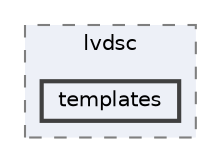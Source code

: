 digraph "C:/microchip/harmony3/gfx/middleware/legato/driver/controller/xlcdc/bridge/lvdsc/templates"
{
 // INTERACTIVE_SVG=YES
 // LATEX_PDF_SIZE
  bgcolor="transparent";
  edge [fontname=Helvetica,fontsize=10,labelfontname=Helvetica,labelfontsize=10];
  node [fontname=Helvetica,fontsize=10,shape=box,height=0.2,width=0.4];
  compound=true
  subgraph clusterdir_764956daf01e0062bb0c2d79e4f839de {
    graph [ bgcolor="#edf0f7", pencolor="grey50", label="lvdsc", fontname=Helvetica,fontsize=10 style="filled,dashed", URL="dir_764956daf01e0062bb0c2d79e4f839de.html",tooltip=""]
  dir_1823ffcf7f7564c9dfd1722064c14d78 [label="templates", fillcolor="#edf0f7", color="grey25", style="filled,bold", URL="dir_1823ffcf7f7564c9dfd1722064c14d78.html",tooltip=""];
  }
}
